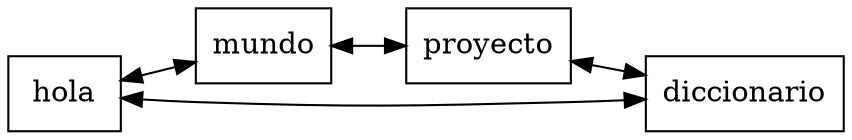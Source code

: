digraph G {rankdir=LR
node[shape = box];
Nodo0 [label = "hola"];
Nodo1 [label = "mundo"];
Nodo2 [label = "proyecto"];
Nodo3 [label = "diccionario"];
Nodo0->Nodo1[dir=both];
Nodo1->Nodo2[dir=both];
Nodo2->Nodo3[dir=both];
Nodo0->Nodo3[dir=both]
}